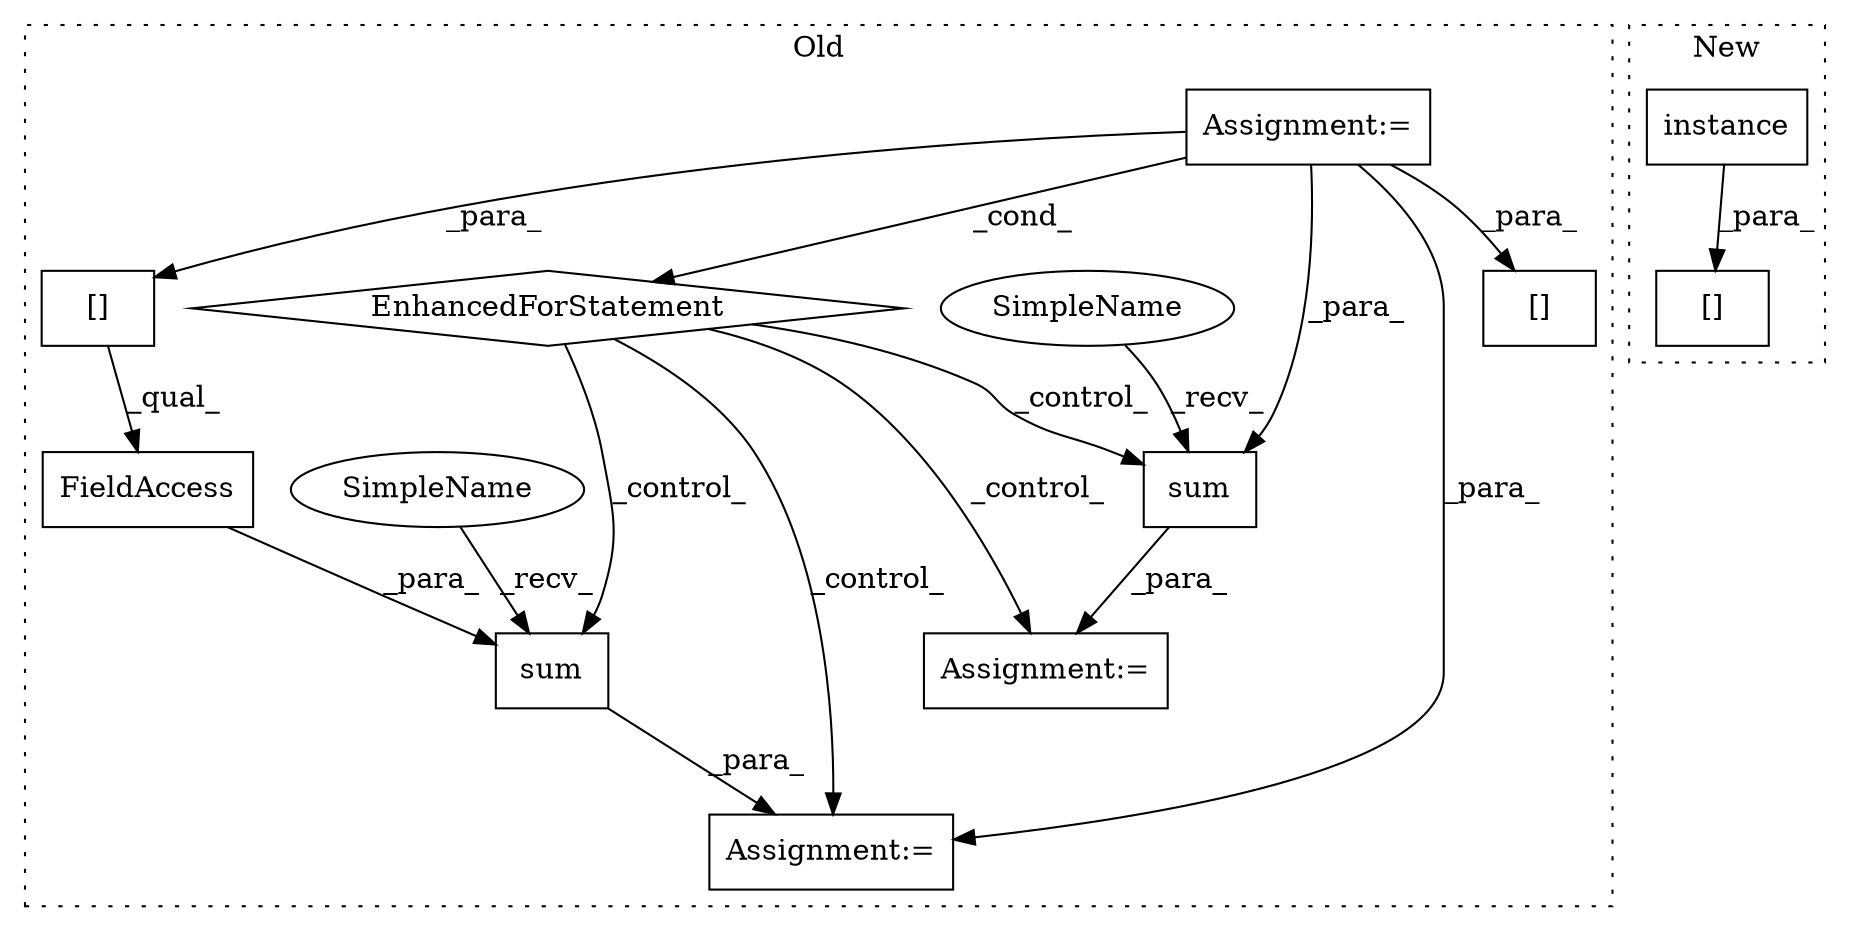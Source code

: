 digraph G {
subgraph cluster0 {
1 [label="sum" a="32" s="1766,1814" l="4,1" shape="box"];
3 [label="EnhancedForStatement" a="70" s="1557,1641" l="53,2" shape="diamond"];
5 [label="sum" a="32" s="1684,1721" l="4,1" shape="box"];
6 [label="FieldAccess" a="22" s="1770" l="44" shape="box"];
7 [label="[]" a="2" s="1770,1806" l="27,1" shape="box"];
8 [label="Assignment:=" a="7" s="1759" l="1" shape="box"];
9 [label="Assignment:=" a="7" s="1677" l="1" shape="box"];
10 [label="Assignment:=" a="7" s="1557,1641" l="53,2" shape="box"];
11 [label="[]" a="2" s="1688,1713" l="16,1" shape="box"];
12 [label="SimpleName" a="42" s="1678" l="5" shape="ellipse"];
13 [label="SimpleName" a="42" s="1760" l="5" shape="ellipse"];
label = "Old";
style="dotted";
}
subgraph cluster1 {
2 [label="instance" a="32" s="1879" l="10" shape="box"];
4 [label="[]" a="2" s="1912,1957" l="31,1" shape="box"];
label = "New";
style="dotted";
}
1 -> 8 [label="_para_"];
2 -> 4 [label="_para_"];
3 -> 5 [label="_control_"];
3 -> 9 [label="_control_"];
3 -> 8 [label="_control_"];
3 -> 1 [label="_control_"];
5 -> 9 [label="_para_"];
6 -> 1 [label="_para_"];
7 -> 6 [label="_qual_"];
10 -> 7 [label="_para_"];
10 -> 3 [label="_cond_"];
10 -> 8 [label="_para_"];
10 -> 5 [label="_para_"];
10 -> 11 [label="_para_"];
12 -> 5 [label="_recv_"];
13 -> 1 [label="_recv_"];
}